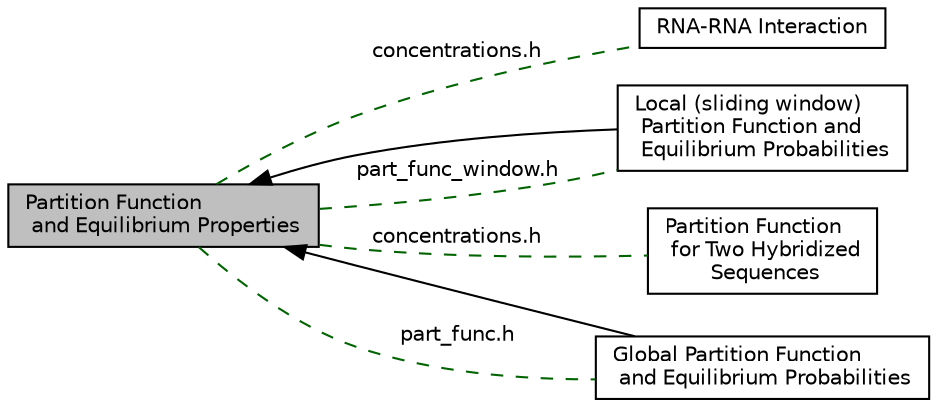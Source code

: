 digraph "Partition Function and Equilibrium Properties"
{
  bgcolor="transparent";
  edge [fontname="Helvetica",fontsize="10",labelfontname="Helvetica",labelfontsize="10"];
  node [fontname="Helvetica",fontsize="10",shape=box];
  rankdir=LR;
  Node0 [label="Partition Function\l and Equilibrium Properties",height=0.2,width=0.4,color="black", fillcolor="grey75", style="filled", fontcolor="black",tooltip="Compute the partition function to assess various equilibrium properties."];
  Node3 [label="RNA-RNA Interaction",height=0.2,width=0.4,color="black",URL="$group__cofold.html",tooltip=" "];
  Node2 [label="Local (sliding window)\l Partition Function and\l Equilibrium Probabilities",height=0.2,width=0.4,color="black",URL="$group__part__func__window.html",tooltip="Scanning version using a sliding window approach to compute equilibrium probabilities."];
  Node4 [label="Partition Function\l for Two Hybridized\l Sequences",height=0.2,width=0.4,color="black",URL="$group__pf__cofold.html",tooltip="Partition Function Cofolding."];
  Node1 [label="Global Partition Function\l and Equilibrium Probabilities",height=0.2,width=0.4,color="black",URL="$group__part__func__global.html",tooltip="Variations of the global partition function algorithm."];
  Node0->Node1 [shape=plaintext, dir="back", style="solid"];
  Node0->Node2 [shape=plaintext, dir="back", style="solid"];
  Node0->Node3 [shape=plaintext, label="concentrations.h", color="darkgreen", dir="none", style="dashed"];
  Node0->Node4 [shape=plaintext, label="concentrations.h", color="darkgreen", dir="none", style="dashed"];
  Node0->Node1 [shape=plaintext, label="part_func.h", color="darkgreen", dir="none", style="dashed"];
  Node0->Node2 [shape=plaintext, label="part_func_window.h", color="darkgreen", dir="none", style="dashed"];
}

